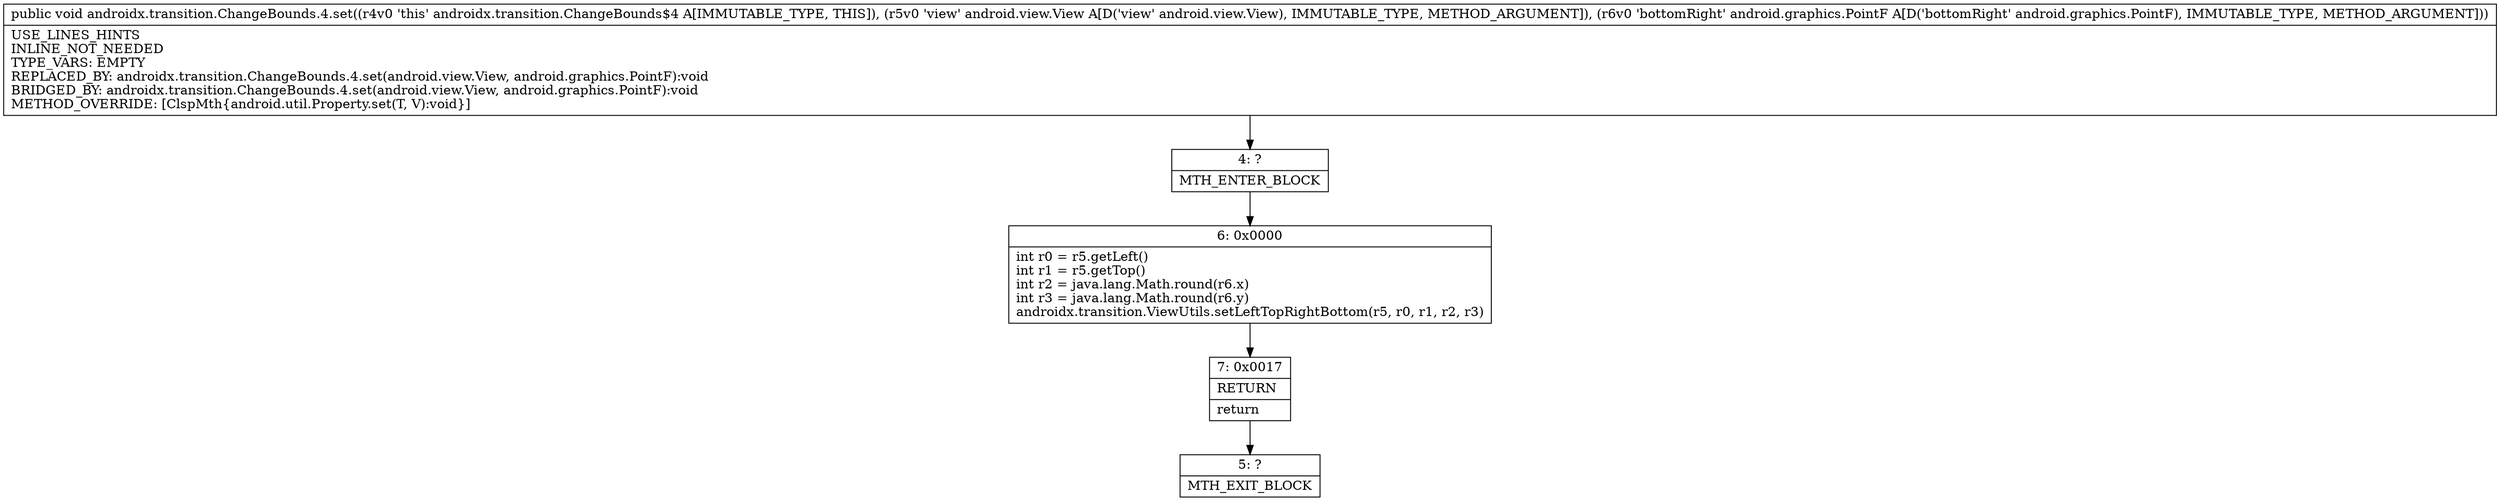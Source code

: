 digraph "CFG forandroidx.transition.ChangeBounds.4.set(Landroid\/view\/View;Landroid\/graphics\/PointF;)V" {
Node_4 [shape=record,label="{4\:\ ?|MTH_ENTER_BLOCK\l}"];
Node_6 [shape=record,label="{6\:\ 0x0000|int r0 = r5.getLeft()\lint r1 = r5.getTop()\lint r2 = java.lang.Math.round(r6.x)\lint r3 = java.lang.Math.round(r6.y)\landroidx.transition.ViewUtils.setLeftTopRightBottom(r5, r0, r1, r2, r3)\l}"];
Node_7 [shape=record,label="{7\:\ 0x0017|RETURN\l|return\l}"];
Node_5 [shape=record,label="{5\:\ ?|MTH_EXIT_BLOCK\l}"];
MethodNode[shape=record,label="{public void androidx.transition.ChangeBounds.4.set((r4v0 'this' androidx.transition.ChangeBounds$4 A[IMMUTABLE_TYPE, THIS]), (r5v0 'view' android.view.View A[D('view' android.view.View), IMMUTABLE_TYPE, METHOD_ARGUMENT]), (r6v0 'bottomRight' android.graphics.PointF A[D('bottomRight' android.graphics.PointF), IMMUTABLE_TYPE, METHOD_ARGUMENT]))  | USE_LINES_HINTS\lINLINE_NOT_NEEDED\lTYPE_VARS: EMPTY\lREPLACED_BY: androidx.transition.ChangeBounds.4.set(android.view.View, android.graphics.PointF):void\lBRIDGED_BY: androidx.transition.ChangeBounds.4.set(android.view.View, android.graphics.PointF):void\lMETHOD_OVERRIDE: [ClspMth\{android.util.Property.set(T, V):void\}]\l}"];
MethodNode -> Node_4;Node_4 -> Node_6;
Node_6 -> Node_7;
Node_7 -> Node_5;
}

